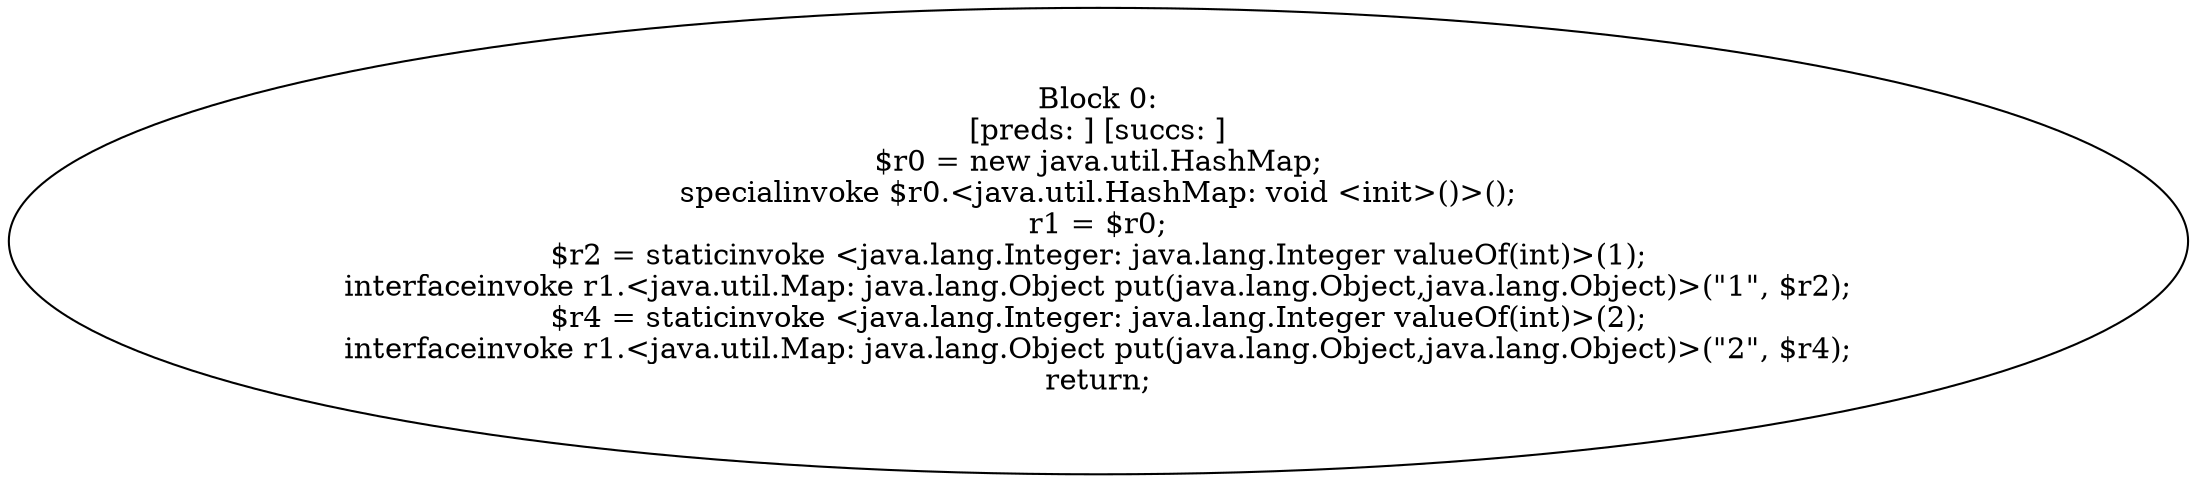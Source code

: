 digraph "unitGraph" {
    "Block 0:
[preds: ] [succs: ]
$r0 = new java.util.HashMap;
specialinvoke $r0.<java.util.HashMap: void <init>()>();
r1 = $r0;
$r2 = staticinvoke <java.lang.Integer: java.lang.Integer valueOf(int)>(1);
interfaceinvoke r1.<java.util.Map: java.lang.Object put(java.lang.Object,java.lang.Object)>(\"1\", $r2);
$r4 = staticinvoke <java.lang.Integer: java.lang.Integer valueOf(int)>(2);
interfaceinvoke r1.<java.util.Map: java.lang.Object put(java.lang.Object,java.lang.Object)>(\"2\", $r4);
return;
"
}
